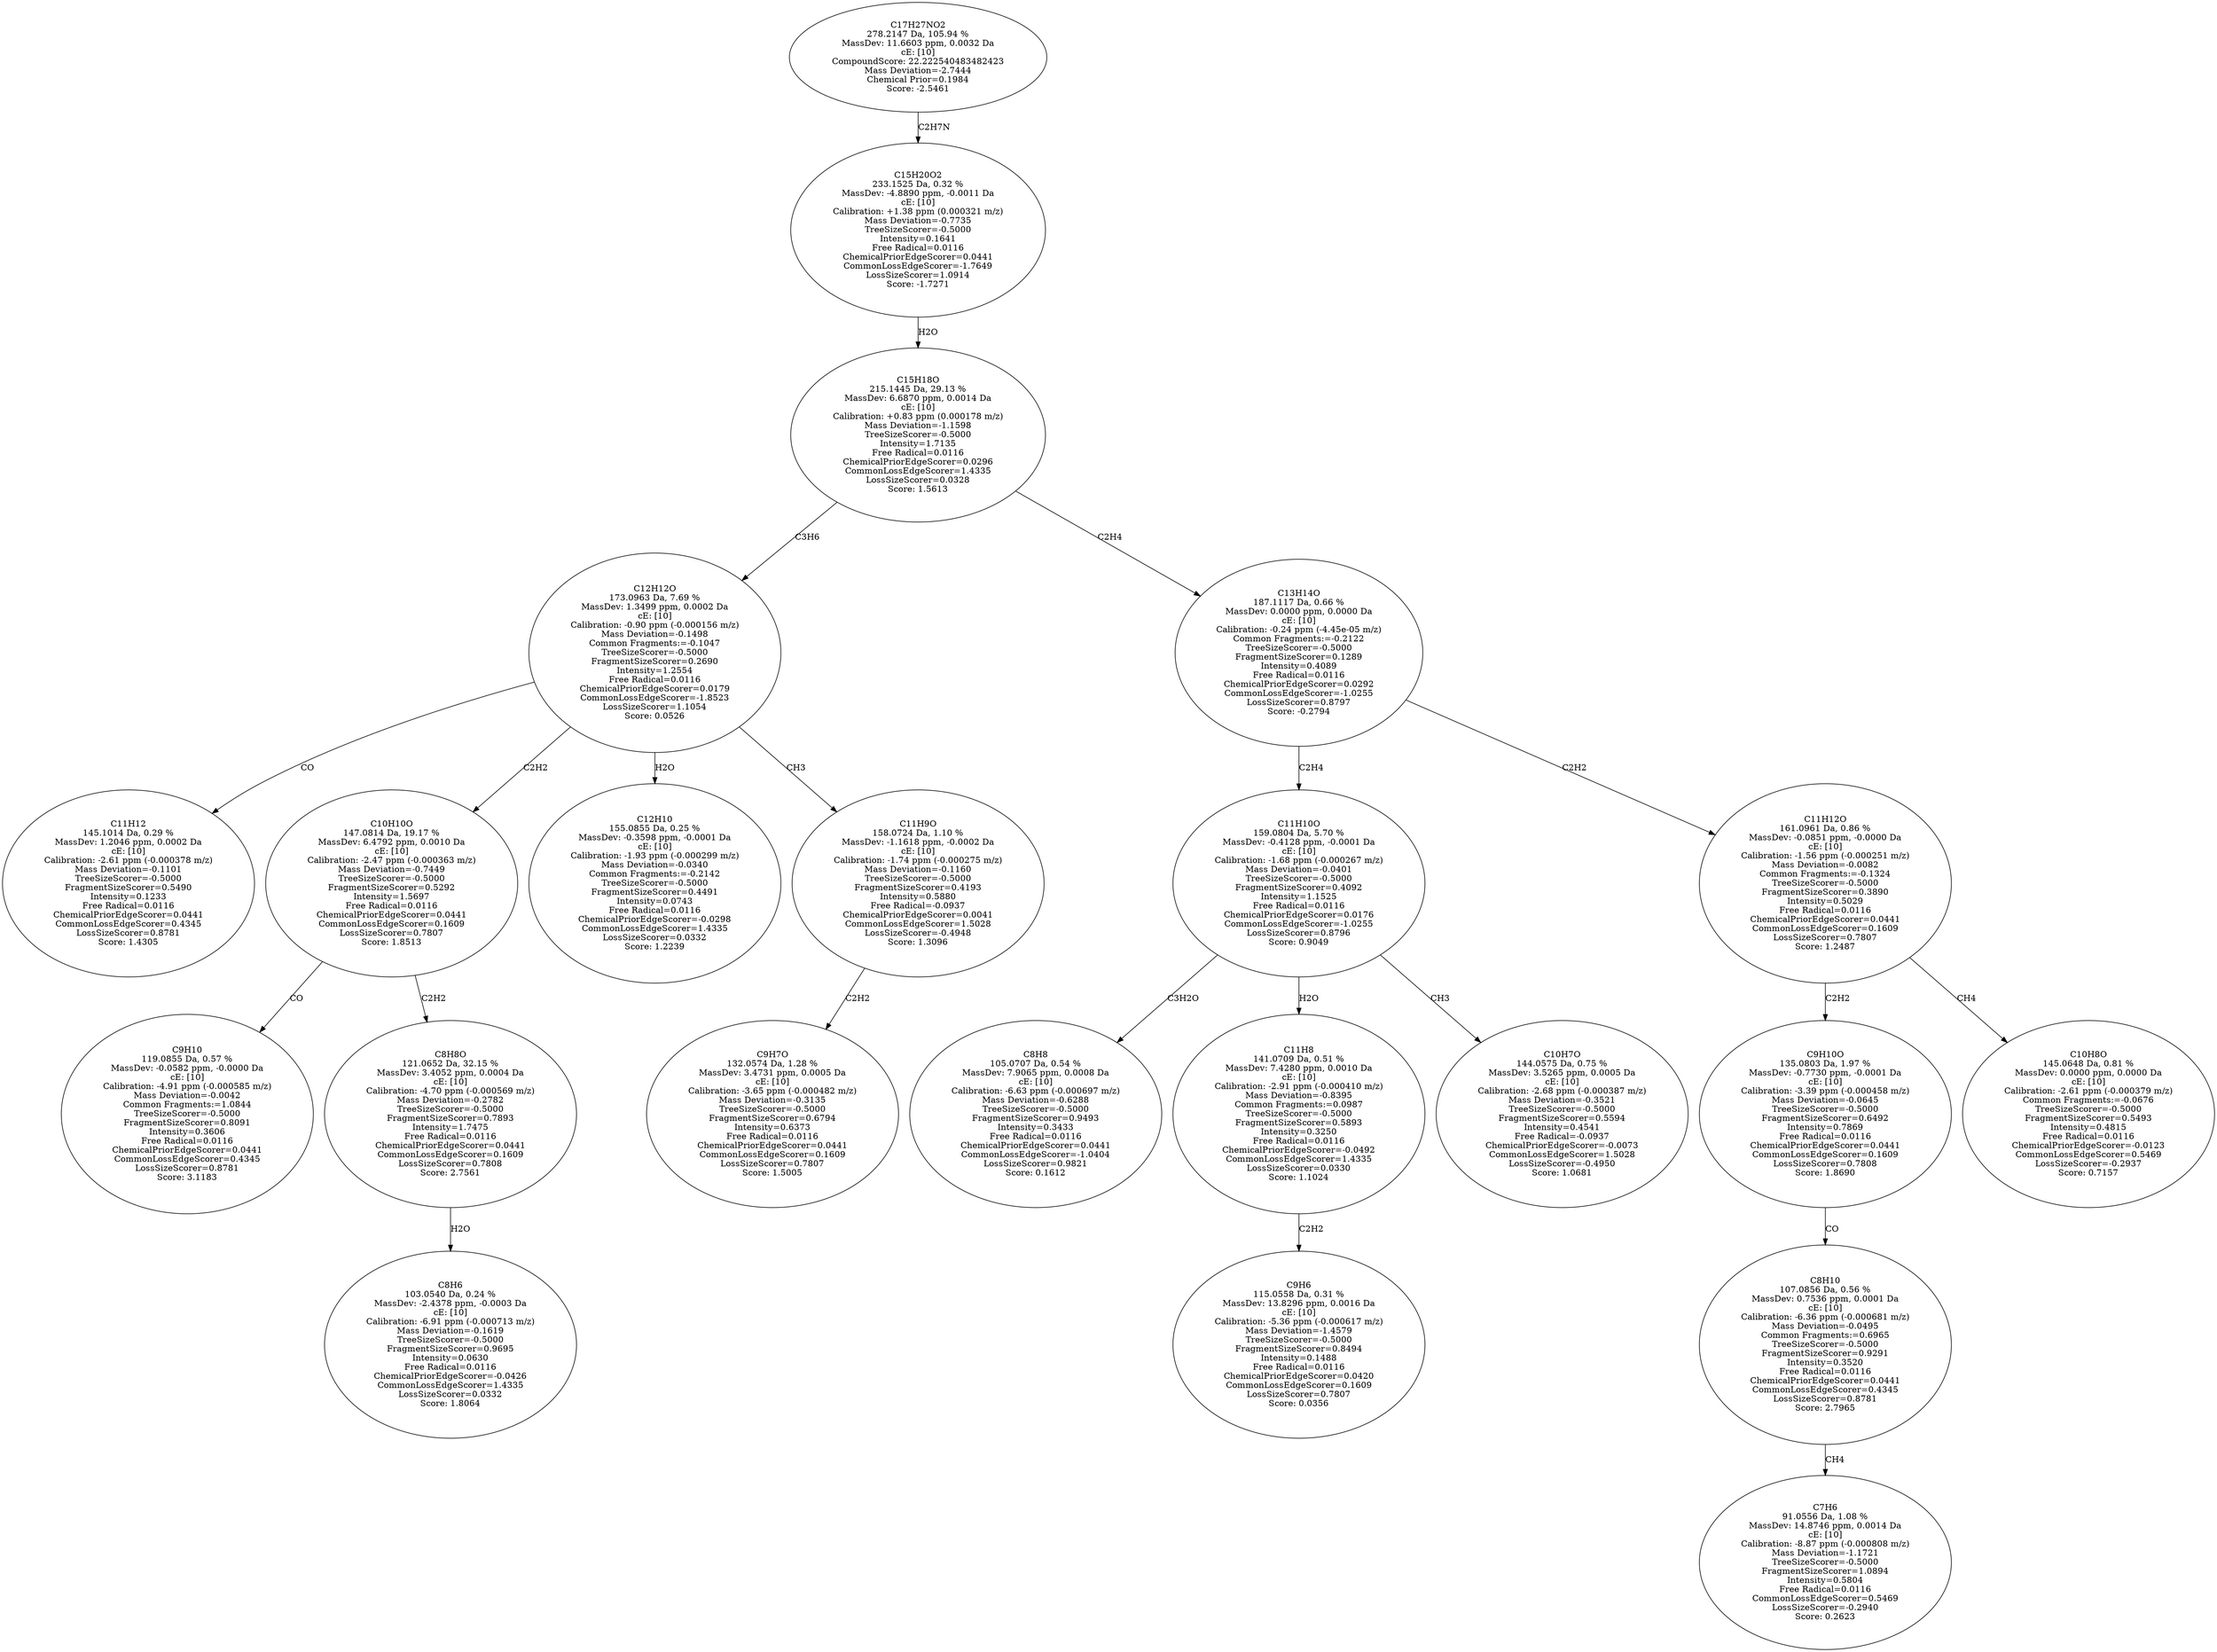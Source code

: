 strict digraph {
v1 [label="C11H12\n145.1014 Da, 0.29 %\nMassDev: 1.2046 ppm, 0.0002 Da\ncE: [10]\nCalibration: -2.61 ppm (-0.000378 m/z)\nMass Deviation=-0.1101\nTreeSizeScorer=-0.5000\nFragmentSizeScorer=0.5490\nIntensity=0.1233\nFree Radical=0.0116\nChemicalPriorEdgeScorer=0.0441\nCommonLossEdgeScorer=0.4345\nLossSizeScorer=0.8781\nScore: 1.4305"];
v2 [label="C9H10\n119.0855 Da, 0.57 %\nMassDev: -0.0582 ppm, -0.0000 Da\ncE: [10]\nCalibration: -4.91 ppm (-0.000585 m/z)\nMass Deviation=-0.0042\nCommon Fragments:=1.0844\nTreeSizeScorer=-0.5000\nFragmentSizeScorer=0.8091\nIntensity=0.3606\nFree Radical=0.0116\nChemicalPriorEdgeScorer=0.0441\nCommonLossEdgeScorer=0.4345\nLossSizeScorer=0.8781\nScore: 3.1183"];
v3 [label="C8H6\n103.0540 Da, 0.24 %\nMassDev: -2.4378 ppm, -0.0003 Da\ncE: [10]\nCalibration: -6.91 ppm (-0.000713 m/z)\nMass Deviation=-0.1619\nTreeSizeScorer=-0.5000\nFragmentSizeScorer=0.9695\nIntensity=0.0630\nFree Radical=0.0116\nChemicalPriorEdgeScorer=-0.0426\nCommonLossEdgeScorer=1.4335\nLossSizeScorer=0.0332\nScore: 1.8064"];
v4 [label="C8H8O\n121.0652 Da, 32.15 %\nMassDev: 3.4052 ppm, 0.0004 Da\ncE: [10]\nCalibration: -4.70 ppm (-0.000569 m/z)\nMass Deviation=-0.2782\nTreeSizeScorer=-0.5000\nFragmentSizeScorer=0.7893\nIntensity=1.7475\nFree Radical=0.0116\nChemicalPriorEdgeScorer=0.0441\nCommonLossEdgeScorer=0.1609\nLossSizeScorer=0.7808\nScore: 2.7561"];
v5 [label="C10H10O\n147.0814 Da, 19.17 %\nMassDev: 6.4792 ppm, 0.0010 Da\ncE: [10]\nCalibration: -2.47 ppm (-0.000363 m/z)\nMass Deviation=-0.7449\nTreeSizeScorer=-0.5000\nFragmentSizeScorer=0.5292\nIntensity=1.5697\nFree Radical=0.0116\nChemicalPriorEdgeScorer=0.0441\nCommonLossEdgeScorer=0.1609\nLossSizeScorer=0.7807\nScore: 1.8513"];
v6 [label="C12H10\n155.0855 Da, 0.25 %\nMassDev: -0.3598 ppm, -0.0001 Da\ncE: [10]\nCalibration: -1.93 ppm (-0.000299 m/z)\nMass Deviation=-0.0340\nCommon Fragments:=-0.2142\nTreeSizeScorer=-0.5000\nFragmentSizeScorer=0.4491\nIntensity=0.0743\nFree Radical=0.0116\nChemicalPriorEdgeScorer=-0.0298\nCommonLossEdgeScorer=1.4335\nLossSizeScorer=0.0332\nScore: 1.2239"];
v7 [label="C9H7O\n132.0574 Da, 1.28 %\nMassDev: 3.4731 ppm, 0.0005 Da\ncE: [10]\nCalibration: -3.65 ppm (-0.000482 m/z)\nMass Deviation=-0.3135\nTreeSizeScorer=-0.5000\nFragmentSizeScorer=0.6794\nIntensity=0.6373\nFree Radical=0.0116\nChemicalPriorEdgeScorer=0.0441\nCommonLossEdgeScorer=0.1609\nLossSizeScorer=0.7807\nScore: 1.5005"];
v8 [label="C11H9O\n158.0724 Da, 1.10 %\nMassDev: -1.1618 ppm, -0.0002 Da\ncE: [10]\nCalibration: -1.74 ppm (-0.000275 m/z)\nMass Deviation=-0.1160\nTreeSizeScorer=-0.5000\nFragmentSizeScorer=0.4193\nIntensity=0.5880\nFree Radical=-0.0937\nChemicalPriorEdgeScorer=0.0041\nCommonLossEdgeScorer=1.5028\nLossSizeScorer=-0.4948\nScore: 1.3096"];
v9 [label="C12H12O\n173.0963 Da, 7.69 %\nMassDev: 1.3499 ppm, 0.0002 Da\ncE: [10]\nCalibration: -0.90 ppm (-0.000156 m/z)\nMass Deviation=-0.1498\nCommon Fragments:=-0.1047\nTreeSizeScorer=-0.5000\nFragmentSizeScorer=0.2690\nIntensity=1.2554\nFree Radical=0.0116\nChemicalPriorEdgeScorer=0.0179\nCommonLossEdgeScorer=-1.8523\nLossSizeScorer=1.1054\nScore: 0.0526"];
v10 [label="C8H8\n105.0707 Da, 0.54 %\nMassDev: 7.9065 ppm, 0.0008 Da\ncE: [10]\nCalibration: -6.63 ppm (-0.000697 m/z)\nMass Deviation=-0.6288\nTreeSizeScorer=-0.5000\nFragmentSizeScorer=0.9493\nIntensity=0.3433\nFree Radical=0.0116\nChemicalPriorEdgeScorer=0.0441\nCommonLossEdgeScorer=-1.0404\nLossSizeScorer=0.9821\nScore: 0.1612"];
v11 [label="C9H6\n115.0558 Da, 0.31 %\nMassDev: 13.8296 ppm, 0.0016 Da\ncE: [10]\nCalibration: -5.36 ppm (-0.000617 m/z)\nMass Deviation=-1.4579\nTreeSizeScorer=-0.5000\nFragmentSizeScorer=0.8494\nIntensity=0.1488\nFree Radical=0.0116\nChemicalPriorEdgeScorer=0.0420\nCommonLossEdgeScorer=0.1609\nLossSizeScorer=0.7807\nScore: 0.0356"];
v12 [label="C11H8\n141.0709 Da, 0.51 %\nMassDev: 7.4280 ppm, 0.0010 Da\ncE: [10]\nCalibration: -2.91 ppm (-0.000410 m/z)\nMass Deviation=-0.8395\nCommon Fragments:=0.0987\nTreeSizeScorer=-0.5000\nFragmentSizeScorer=0.5893\nIntensity=0.3250\nFree Radical=0.0116\nChemicalPriorEdgeScorer=-0.0492\nCommonLossEdgeScorer=1.4335\nLossSizeScorer=0.0330\nScore: 1.1024"];
v13 [label="C10H7O\n144.0575 Da, 0.75 %\nMassDev: 3.5265 ppm, 0.0005 Da\ncE: [10]\nCalibration: -2.68 ppm (-0.000387 m/z)\nMass Deviation=-0.3521\nTreeSizeScorer=-0.5000\nFragmentSizeScorer=0.5594\nIntensity=0.4541\nFree Radical=-0.0937\nChemicalPriorEdgeScorer=-0.0073\nCommonLossEdgeScorer=1.5028\nLossSizeScorer=-0.4950\nScore: 1.0681"];
v14 [label="C11H10O\n159.0804 Da, 5.70 %\nMassDev: -0.4128 ppm, -0.0001 Da\ncE: [10]\nCalibration: -1.68 ppm (-0.000267 m/z)\nMass Deviation=-0.0401\nTreeSizeScorer=-0.5000\nFragmentSizeScorer=0.4092\nIntensity=1.1525\nFree Radical=0.0116\nChemicalPriorEdgeScorer=0.0176\nCommonLossEdgeScorer=-1.0255\nLossSizeScorer=0.8796\nScore: 0.9049"];
v15 [label="C7H6\n91.0556 Da, 1.08 %\nMassDev: 14.8746 ppm, 0.0014 Da\ncE: [10]\nCalibration: -8.87 ppm (-0.000808 m/z)\nMass Deviation=-1.1721\nTreeSizeScorer=-0.5000\nFragmentSizeScorer=1.0894\nIntensity=0.5804\nFree Radical=0.0116\nCommonLossEdgeScorer=0.5469\nLossSizeScorer=-0.2940\nScore: 0.2623"];
v16 [label="C8H10\n107.0856 Da, 0.56 %\nMassDev: 0.7536 ppm, 0.0001 Da\ncE: [10]\nCalibration: -6.36 ppm (-0.000681 m/z)\nMass Deviation=-0.0495\nCommon Fragments:=0.6965\nTreeSizeScorer=-0.5000\nFragmentSizeScorer=0.9291\nIntensity=0.3520\nFree Radical=0.0116\nChemicalPriorEdgeScorer=0.0441\nCommonLossEdgeScorer=0.4345\nLossSizeScorer=0.8781\nScore: 2.7965"];
v17 [label="C9H10O\n135.0803 Da, 1.97 %\nMassDev: -0.7730 ppm, -0.0001 Da\ncE: [10]\nCalibration: -3.39 ppm (-0.000458 m/z)\nMass Deviation=-0.0645\nTreeSizeScorer=-0.5000\nFragmentSizeScorer=0.6492\nIntensity=0.7869\nFree Radical=0.0116\nChemicalPriorEdgeScorer=0.0441\nCommonLossEdgeScorer=0.1609\nLossSizeScorer=0.7808\nScore: 1.8690"];
v18 [label="C10H8O\n145.0648 Da, 0.81 %\nMassDev: 0.0000 ppm, 0.0000 Da\ncE: [10]\nCalibration: -2.61 ppm (-0.000379 m/z)\nCommon Fragments:=-0.0676\nTreeSizeScorer=-0.5000\nFragmentSizeScorer=0.5493\nIntensity=0.4815\nFree Radical=0.0116\nChemicalPriorEdgeScorer=-0.0123\nCommonLossEdgeScorer=0.5469\nLossSizeScorer=-0.2937\nScore: 0.7157"];
v19 [label="C11H12O\n161.0961 Da, 0.86 %\nMassDev: -0.0851 ppm, -0.0000 Da\ncE: [10]\nCalibration: -1.56 ppm (-0.000251 m/z)\nMass Deviation=-0.0082\nCommon Fragments:=-0.1324\nTreeSizeScorer=-0.5000\nFragmentSizeScorer=0.3890\nIntensity=0.5029\nFree Radical=0.0116\nChemicalPriorEdgeScorer=0.0441\nCommonLossEdgeScorer=0.1609\nLossSizeScorer=0.7807\nScore: 1.2487"];
v20 [label="C13H14O\n187.1117 Da, 0.66 %\nMassDev: 0.0000 ppm, 0.0000 Da\ncE: [10]\nCalibration: -0.24 ppm (-4.45e-05 m/z)\nCommon Fragments:=-0.2122\nTreeSizeScorer=-0.5000\nFragmentSizeScorer=0.1289\nIntensity=0.4089\nFree Radical=0.0116\nChemicalPriorEdgeScorer=0.0292\nCommonLossEdgeScorer=-1.0255\nLossSizeScorer=0.8797\nScore: -0.2794"];
v21 [label="C15H18O\n215.1445 Da, 29.13 %\nMassDev: 6.6870 ppm, 0.0014 Da\ncE: [10]\nCalibration: +0.83 ppm (0.000178 m/z)\nMass Deviation=-1.1598\nTreeSizeScorer=-0.5000\nIntensity=1.7135\nFree Radical=0.0116\nChemicalPriorEdgeScorer=0.0296\nCommonLossEdgeScorer=1.4335\nLossSizeScorer=0.0328\nScore: 1.5613"];
v22 [label="C15H20O2\n233.1525 Da, 0.32 %\nMassDev: -4.8890 ppm, -0.0011 Da\ncE: [10]\nCalibration: +1.38 ppm (0.000321 m/z)\nMass Deviation=-0.7735\nTreeSizeScorer=-0.5000\nIntensity=0.1641\nFree Radical=0.0116\nChemicalPriorEdgeScorer=0.0441\nCommonLossEdgeScorer=-1.7649\nLossSizeScorer=1.0914\nScore: -1.7271"];
v23 [label="C17H27NO2\n278.2147 Da, 105.94 %\nMassDev: 11.6603 ppm, 0.0032 Da\ncE: [10]\nCompoundScore: 22.222540483482423\nMass Deviation=-2.7444\nChemical Prior=0.1984\nScore: -2.5461"];
v9 -> v1 [label="CO"];
v5 -> v2 [label="CO"];
v4 -> v3 [label="H2O"];
v5 -> v4 [label="C2H2"];
v9 -> v5 [label="C2H2"];
v9 -> v6 [label="H2O"];
v8 -> v7 [label="C2H2"];
v9 -> v8 [label="CH3"];
v21 -> v9 [label="C3H6"];
v14 -> v10 [label="C3H2O"];
v12 -> v11 [label="C2H2"];
v14 -> v12 [label="H2O"];
v14 -> v13 [label="CH3"];
v20 -> v14 [label="C2H4"];
v16 -> v15 [label="CH4"];
v17 -> v16 [label="CO"];
v19 -> v17 [label="C2H2"];
v19 -> v18 [label="CH4"];
v20 -> v19 [label="C2H2"];
v21 -> v20 [label="C2H4"];
v22 -> v21 [label="H2O"];
v23 -> v22 [label="C2H7N"];
}